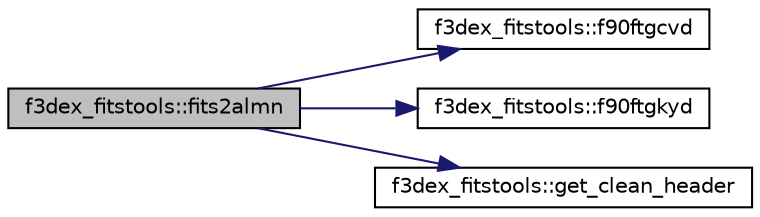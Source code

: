 digraph G
{
  edge [fontname="Helvetica",fontsize="10",labelfontname="Helvetica",labelfontsize="10"];
  node [fontname="Helvetica",fontsize="10",shape=record];
  rankdir=LR;
  Node1 [label="f3dex_fitstools::fits2almn",height=0.2,width=0.4,color="black", fillcolor="grey75", style="filled" fontcolor="black"];
  Node1 -> Node2 [color="midnightblue",fontsize="10",style="solid",fontname="Helvetica"];
  Node2 [label="f3dex_fitstools::f90ftgcvd",height=0.2,width=0.4,color="black", fillcolor="white", style="filled",URL="$namespacef3dex__fitstools.html#ada7b447f4ace46eabf663495c3a8c8c2"];
  Node1 -> Node3 [color="midnightblue",fontsize="10",style="solid",fontname="Helvetica"];
  Node3 [label="f3dex_fitstools::f90ftgkyd",height=0.2,width=0.4,color="black", fillcolor="white", style="filled",URL="$namespacef3dex__fitstools.html#ab7baecf48bb7833c32bc7be570f947c1"];
  Node1 -> Node4 [color="midnightblue",fontsize="10",style="solid",fontname="Helvetica"];
  Node4 [label="f3dex_fitstools::get_clean_header",height=0.2,width=0.4,color="black", fillcolor="white", style="filled",URL="$namespacef3dex__fitstools.html#a0d143b6a055e5c50c19b86e75d94c663"];
}
